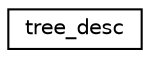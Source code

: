 digraph "Graphical Class Hierarchy"
{
  edge [fontname="Helvetica",fontsize="10",labelfontname="Helvetica",labelfontsize="10"];
  node [fontname="Helvetica",fontsize="10",shape=record];
  rankdir="LR";
  Node1 [label="tree_desc",height=0.2,width=0.4,color="black", fillcolor="white", style="filled",URL="$deflate_8h.html#structtree__desc"];
}
